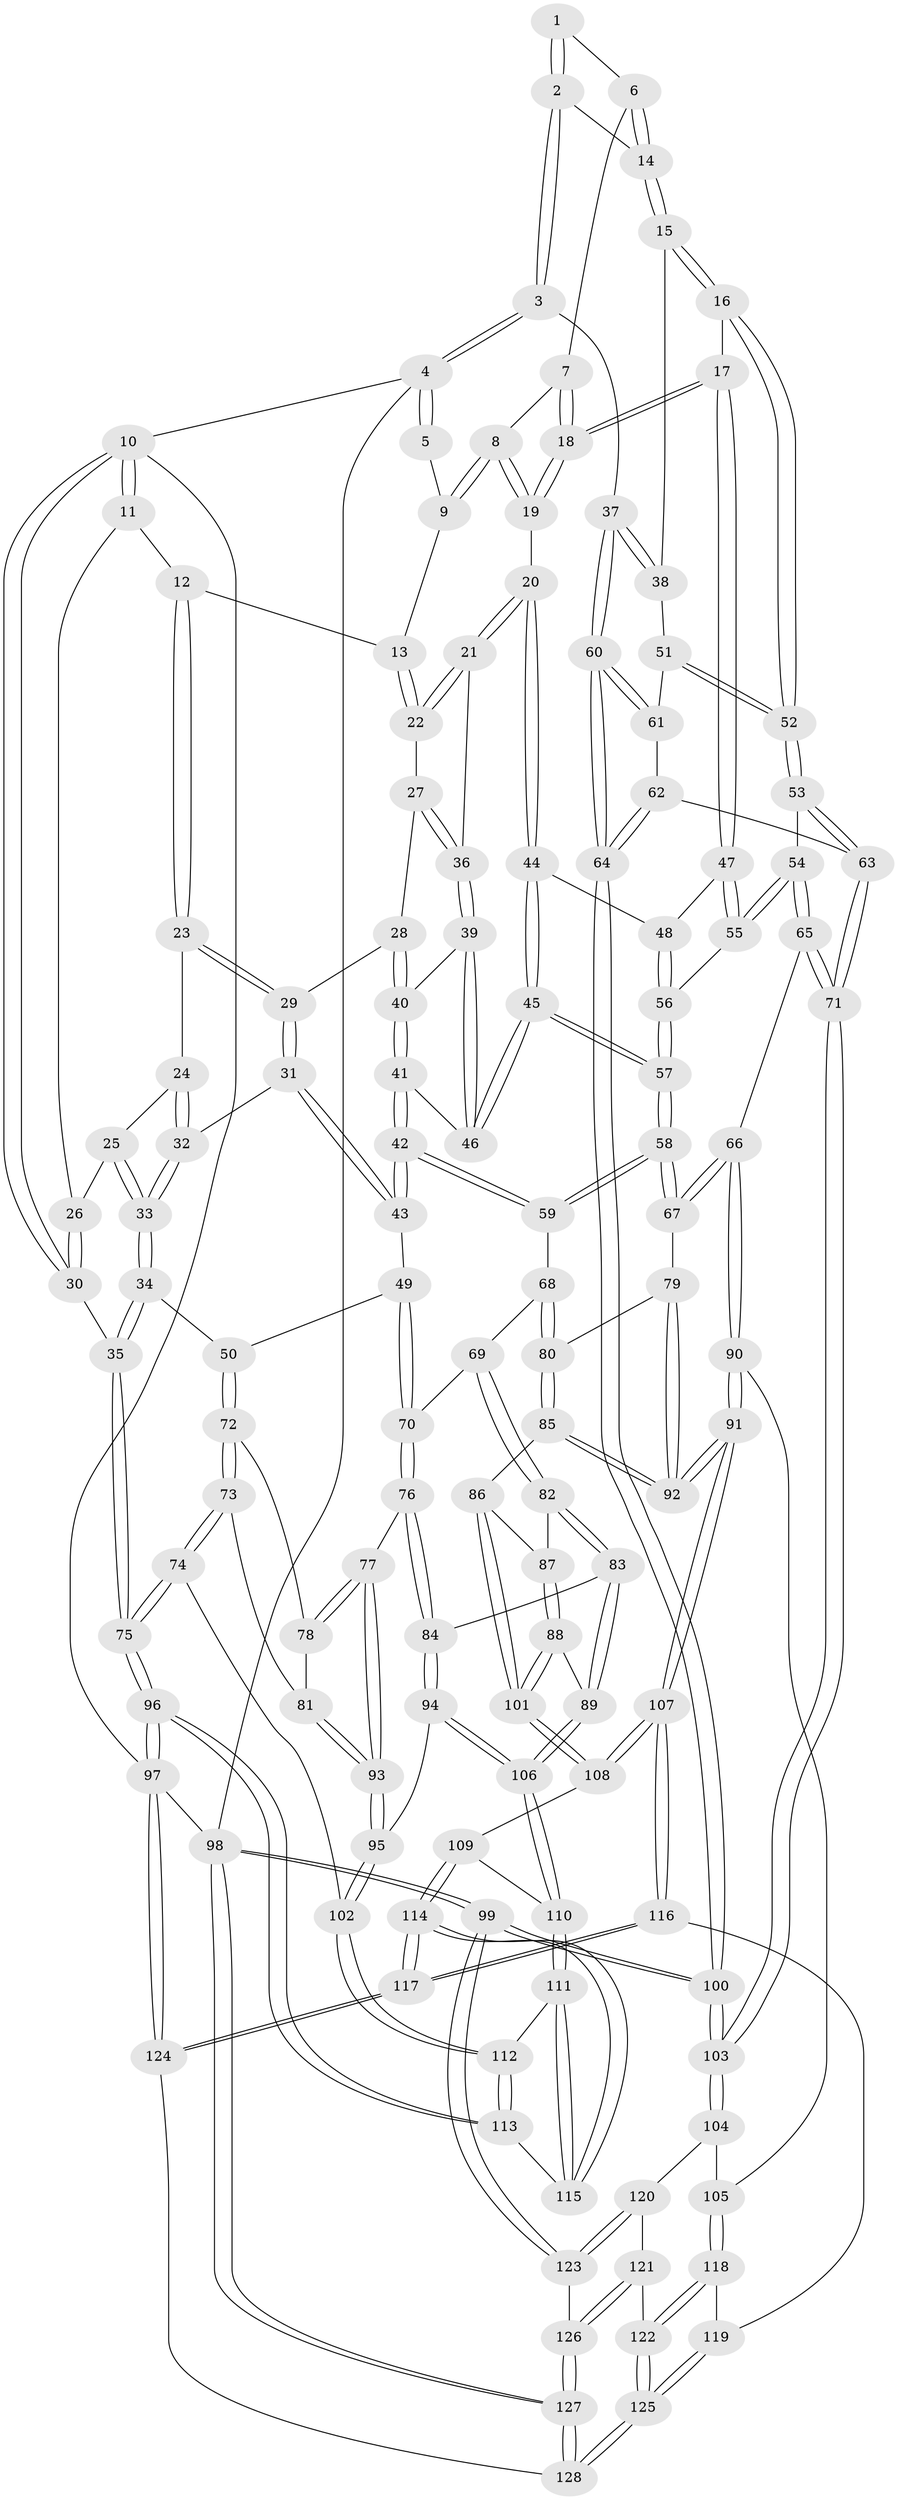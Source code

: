 // coarse degree distribution, {3: 0.15584415584415584, 5: 0.4155844155844156, 2: 0.012987012987012988, 4: 0.36363636363636365, 6: 0.05194805194805195}
// Generated by graph-tools (version 1.1) at 2025/24/03/03/25 07:24:36]
// undirected, 128 vertices, 317 edges
graph export_dot {
graph [start="1"]
  node [color=gray90,style=filled];
  1 [pos="+0.8394701122688192+0"];
  2 [pos="+0.9491337435207738+0.15935487673563975"];
  3 [pos="+1+0.10423670869272242"];
  4 [pos="+1+0"];
  5 [pos="+0.8340030485293661+0"];
  6 [pos="+0.8396539064694272+0.040028209744447624"];
  7 [pos="+0.7975794682326018+0.08349446959280396"];
  8 [pos="+0.6944802530315131+0.05271873877719208"];
  9 [pos="+0.697893775422712+0"];
  10 [pos="+0+0"];
  11 [pos="+0.10441749168641638+0"];
  12 [pos="+0.29254073977306944+0"];
  13 [pos="+0.4443432604641309+0"];
  14 [pos="+0.9046159132574945+0.1730053976608893"];
  15 [pos="+0.8982784305780298+0.17887945897277688"];
  16 [pos="+0.7946040495934217+0.2312028790737644"];
  17 [pos="+0.7859693890041315+0.22977806358382902"];
  18 [pos="+0.7544399794462755+0.21059416170300224"];
  19 [pos="+0.6720940489262971+0.18252711444402495"];
  20 [pos="+0.6565211130234521+0.1872231128619029"];
  21 [pos="+0.642125494061491+0.18648245269670682"];
  22 [pos="+0.4694792597613864+0"];
  23 [pos="+0.29203688824782204+0"];
  24 [pos="+0.18641711737084718+0.13759136868143843"];
  25 [pos="+0.12157273420686017+0.16353104140213295"];
  26 [pos="+0.06886908185547748+0.12665233774761836"];
  27 [pos="+0.44632968690266844+0.17126925091892545"];
  28 [pos="+0.41053876855302607+0.1987923093345705"];
  29 [pos="+0.3336304630106525+0.20421592082228932"];
  30 [pos="+0+0.17244952604492955"];
  31 [pos="+0.30440809952409115+0.22364277988149"];
  32 [pos="+0.2774535566496965+0.21085475266121337"];
  33 [pos="+0.09888450288836319+0.28702929426009066"];
  34 [pos="+0.0737844730524458+0.3496777280137463"];
  35 [pos="+0+0.33654928724234084"];
  36 [pos="+0.5769245286023733+0.21213548239713154"];
  37 [pos="+1+0.3635416884215258"];
  38 [pos="+0.9521222250043428+0.310201366093607"];
  39 [pos="+0.5497234690058583+0.27087234527595555"];
  40 [pos="+0.4339423292827018+0.2623237225379482"];
  41 [pos="+0.4439120492555487+0.32350214593619736"];
  42 [pos="+0.40115897223177827+0.38920671412789065"];
  43 [pos="+0.2875401166921919+0.3369156320841401"];
  44 [pos="+0.6454143543226437+0.3131023340786156"];
  45 [pos="+0.553474319261257+0.3463200230798917"];
  46 [pos="+0.5376073699780288+0.3150489962270101"];
  47 [pos="+0.7221109101524955+0.3601124119551962"];
  48 [pos="+0.6514165365063307+0.3284042050752415"];
  49 [pos="+0.24092717055766522+0.3673627132006719"];
  50 [pos="+0.08889198528277657+0.3614578262644474"];
  51 [pos="+0.8841789454712606+0.3443068917955406"];
  52 [pos="+0.8530325395411055+0.3406390201201372"];
  53 [pos="+0.8529358737905387+0.3408796736984052"];
  54 [pos="+0.7287254549948852+0.4108776111991037"];
  55 [pos="+0.7250559036168714+0.4024570835859"];
  56 [pos="+0.6316696769580215+0.38069702439789704"];
  57 [pos="+0.5642686870392634+0.42570490107317815"];
  58 [pos="+0.5599832765446489+0.44018487220435276"];
  59 [pos="+0.4154813019945491+0.4204112024675678"];
  60 [pos="+1+0.5119004983079999"];
  61 [pos="+0.89495665874525+0.3553698408076146"];
  62 [pos="+0.9093041038859359+0.4009830683708056"];
  63 [pos="+0.8353806470978217+0.5317402080825769"];
  64 [pos="+1+0.5687120058387846"];
  65 [pos="+0.7374854642985649+0.5066171942297885"];
  66 [pos="+0.6914724839738676+0.5139936856691152"];
  67 [pos="+0.5685725908708994+0.45791998369350995"];
  68 [pos="+0.4101411506758044+0.4353630106938263"];
  69 [pos="+0.3462469667352763+0.48827976281729946"];
  70 [pos="+0.2595485313825123+0.4628330233517732"];
  71 [pos="+0.832277459869468+0.5514489465434748"];
  72 [pos="+0.09680324305897064+0.4065249663378785"];
  73 [pos="+0.027072030382418573+0.5600533283313196"];
  74 [pos="+0+0.5995680177913149"];
  75 [pos="+0+0.638263417136523"];
  76 [pos="+0.23075946637051253+0.5265785038507121"];
  77 [pos="+0.21784438251698493+0.525319603353247"];
  78 [pos="+0.12591751873246798+0.4700762204747746"];
  79 [pos="+0.5664065513089462+0.462179592543748"];
  80 [pos="+0.4400461163778285+0.5420006024257799"];
  81 [pos="+0.1137042756265975+0.5430223941830796"];
  82 [pos="+0.3441922078172231+0.5054728112368782"];
  83 [pos="+0.2702025454784749+0.5747229540850152"];
  84 [pos="+0.24794860504651908+0.5559746494892627"];
  85 [pos="+0.43840539006556023+0.575048285623115"];
  86 [pos="+0.384237581511649+0.5718916329146878"];
  87 [pos="+0.35308478088965+0.5226844121947335"];
  88 [pos="+0.29987826412448443+0.6162553683466077"];
  89 [pos="+0.29017379669802545+0.612645791946941"];
  90 [pos="+0.5623915319074677+0.7088426643381538"];
  91 [pos="+0.5227422584917634+0.7092996828238084"];
  92 [pos="+0.5081378470260044+0.6615504122595197"];
  93 [pos="+0.13672211421666366+0.5786069636018673"];
  94 [pos="+0.1600830719972063+0.6291690541494487"];
  95 [pos="+0.1358398847758207+0.6302189486530035"];
  96 [pos="+0+1"];
  97 [pos="+0+1"];
  98 [pos="+1+1"];
  99 [pos="+1+0.9183352283225346"];
  100 [pos="+1+0.680278091564533"];
  101 [pos="+0.30738589360033064+0.61938930301409"];
  102 [pos="+0.1234377068824991+0.6428359300980467"];
  103 [pos="+0.9314275389684004+0.6561723766172195"];
  104 [pos="+0.8174319560839592+0.729086752930757"];
  105 [pos="+0.5629881707843927+0.709087698719564"];
  106 [pos="+0.23892104056258195+0.6595761927068148"];
  107 [pos="+0.503679265289469+0.7262518682028686"];
  108 [pos="+0.36565015521502353+0.7036414813673633"];
  109 [pos="+0.3189041420424833+0.7372939580272813"];
  110 [pos="+0.2308617960605047+0.7238004448791445"];
  111 [pos="+0.2063889672093358+0.7442534635887107"];
  112 [pos="+0.12486575988799765+0.7603514094187498"];
  113 [pos="+0.10074524881775154+0.7886828882642929"];
  114 [pos="+0.2979754282823134+0.8602920135146346"];
  115 [pos="+0.2749600817638903+0.8354891678213913"];
  116 [pos="+0.47544202415623854+0.8188570902906304"];
  117 [pos="+0.3430282415281927+1"];
  118 [pos="+0.6476098219586067+0.8587064167740239"];
  119 [pos="+0.5555125536986917+0.8750161261196975"];
  120 [pos="+0.8154643872992768+0.7340013089070198"];
  121 [pos="+0.6533375464255607+0.864318294571857"];
  122 [pos="+0.6518580738264652+0.8642341081312602"];
  123 [pos="+0.7716141292789954+0.92443634049372"];
  124 [pos="+0.31989199079667013+1"];
  125 [pos="+0.6128732963079329+0.9333239212911785"];
  126 [pos="+0.7680998124471953+0.9294935038657319"];
  127 [pos="+0.7101039310609742+1"];
  128 [pos="+0.6115810374409255+1"];
  1 -- 2;
  1 -- 2;
  1 -- 6;
  2 -- 3;
  2 -- 3;
  2 -- 14;
  3 -- 4;
  3 -- 4;
  3 -- 37;
  4 -- 5;
  4 -- 5;
  4 -- 10;
  4 -- 98;
  5 -- 9;
  6 -- 7;
  6 -- 14;
  6 -- 14;
  7 -- 8;
  7 -- 18;
  7 -- 18;
  8 -- 9;
  8 -- 9;
  8 -- 19;
  8 -- 19;
  9 -- 13;
  10 -- 11;
  10 -- 11;
  10 -- 30;
  10 -- 30;
  10 -- 97;
  11 -- 12;
  11 -- 26;
  12 -- 13;
  12 -- 23;
  12 -- 23;
  13 -- 22;
  13 -- 22;
  14 -- 15;
  14 -- 15;
  15 -- 16;
  15 -- 16;
  15 -- 38;
  16 -- 17;
  16 -- 52;
  16 -- 52;
  17 -- 18;
  17 -- 18;
  17 -- 47;
  17 -- 47;
  18 -- 19;
  18 -- 19;
  19 -- 20;
  20 -- 21;
  20 -- 21;
  20 -- 44;
  20 -- 44;
  21 -- 22;
  21 -- 22;
  21 -- 36;
  22 -- 27;
  23 -- 24;
  23 -- 29;
  23 -- 29;
  24 -- 25;
  24 -- 32;
  24 -- 32;
  25 -- 26;
  25 -- 33;
  25 -- 33;
  26 -- 30;
  26 -- 30;
  27 -- 28;
  27 -- 36;
  27 -- 36;
  28 -- 29;
  28 -- 40;
  28 -- 40;
  29 -- 31;
  29 -- 31;
  30 -- 35;
  31 -- 32;
  31 -- 43;
  31 -- 43;
  32 -- 33;
  32 -- 33;
  33 -- 34;
  33 -- 34;
  34 -- 35;
  34 -- 35;
  34 -- 50;
  35 -- 75;
  35 -- 75;
  36 -- 39;
  36 -- 39;
  37 -- 38;
  37 -- 38;
  37 -- 60;
  37 -- 60;
  38 -- 51;
  39 -- 40;
  39 -- 46;
  39 -- 46;
  40 -- 41;
  40 -- 41;
  41 -- 42;
  41 -- 42;
  41 -- 46;
  42 -- 43;
  42 -- 43;
  42 -- 59;
  42 -- 59;
  43 -- 49;
  44 -- 45;
  44 -- 45;
  44 -- 48;
  45 -- 46;
  45 -- 46;
  45 -- 57;
  45 -- 57;
  47 -- 48;
  47 -- 55;
  47 -- 55;
  48 -- 56;
  48 -- 56;
  49 -- 50;
  49 -- 70;
  49 -- 70;
  50 -- 72;
  50 -- 72;
  51 -- 52;
  51 -- 52;
  51 -- 61;
  52 -- 53;
  52 -- 53;
  53 -- 54;
  53 -- 63;
  53 -- 63;
  54 -- 55;
  54 -- 55;
  54 -- 65;
  54 -- 65;
  55 -- 56;
  56 -- 57;
  56 -- 57;
  57 -- 58;
  57 -- 58;
  58 -- 59;
  58 -- 59;
  58 -- 67;
  58 -- 67;
  59 -- 68;
  60 -- 61;
  60 -- 61;
  60 -- 64;
  60 -- 64;
  61 -- 62;
  62 -- 63;
  62 -- 64;
  62 -- 64;
  63 -- 71;
  63 -- 71;
  64 -- 100;
  64 -- 100;
  65 -- 66;
  65 -- 71;
  65 -- 71;
  66 -- 67;
  66 -- 67;
  66 -- 90;
  66 -- 90;
  67 -- 79;
  68 -- 69;
  68 -- 80;
  68 -- 80;
  69 -- 70;
  69 -- 82;
  69 -- 82;
  70 -- 76;
  70 -- 76;
  71 -- 103;
  71 -- 103;
  72 -- 73;
  72 -- 73;
  72 -- 78;
  73 -- 74;
  73 -- 74;
  73 -- 81;
  74 -- 75;
  74 -- 75;
  74 -- 102;
  75 -- 96;
  75 -- 96;
  76 -- 77;
  76 -- 84;
  76 -- 84;
  77 -- 78;
  77 -- 78;
  77 -- 93;
  77 -- 93;
  78 -- 81;
  79 -- 80;
  79 -- 92;
  79 -- 92;
  80 -- 85;
  80 -- 85;
  81 -- 93;
  81 -- 93;
  82 -- 83;
  82 -- 83;
  82 -- 87;
  83 -- 84;
  83 -- 89;
  83 -- 89;
  84 -- 94;
  84 -- 94;
  85 -- 86;
  85 -- 92;
  85 -- 92;
  86 -- 87;
  86 -- 101;
  86 -- 101;
  87 -- 88;
  87 -- 88;
  88 -- 89;
  88 -- 101;
  88 -- 101;
  89 -- 106;
  89 -- 106;
  90 -- 91;
  90 -- 91;
  90 -- 105;
  91 -- 92;
  91 -- 92;
  91 -- 107;
  91 -- 107;
  93 -- 95;
  93 -- 95;
  94 -- 95;
  94 -- 106;
  94 -- 106;
  95 -- 102;
  95 -- 102;
  96 -- 97;
  96 -- 97;
  96 -- 113;
  96 -- 113;
  97 -- 124;
  97 -- 124;
  97 -- 98;
  98 -- 99;
  98 -- 99;
  98 -- 127;
  98 -- 127;
  99 -- 100;
  99 -- 100;
  99 -- 123;
  99 -- 123;
  100 -- 103;
  100 -- 103;
  101 -- 108;
  101 -- 108;
  102 -- 112;
  102 -- 112;
  103 -- 104;
  103 -- 104;
  104 -- 105;
  104 -- 120;
  105 -- 118;
  105 -- 118;
  106 -- 110;
  106 -- 110;
  107 -- 108;
  107 -- 108;
  107 -- 116;
  107 -- 116;
  108 -- 109;
  109 -- 110;
  109 -- 114;
  109 -- 114;
  110 -- 111;
  110 -- 111;
  111 -- 112;
  111 -- 115;
  111 -- 115;
  112 -- 113;
  112 -- 113;
  113 -- 115;
  114 -- 115;
  114 -- 115;
  114 -- 117;
  114 -- 117;
  116 -- 117;
  116 -- 117;
  116 -- 119;
  117 -- 124;
  117 -- 124;
  118 -- 119;
  118 -- 122;
  118 -- 122;
  119 -- 125;
  119 -- 125;
  120 -- 121;
  120 -- 123;
  120 -- 123;
  121 -- 122;
  121 -- 126;
  121 -- 126;
  122 -- 125;
  122 -- 125;
  123 -- 126;
  124 -- 128;
  125 -- 128;
  125 -- 128;
  126 -- 127;
  126 -- 127;
  127 -- 128;
  127 -- 128;
}
